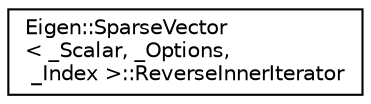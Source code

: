 digraph "Graphical Class Hierarchy"
{
  edge [fontname="Helvetica",fontsize="10",labelfontname="Helvetica",labelfontsize="10"];
  node [fontname="Helvetica",fontsize="10",shape=record];
  rankdir="LR";
  Node1 [label="Eigen::SparseVector\l\< _Scalar, _Options,\l _Index \>::ReverseInnerIterator",height=0.2,width=0.4,color="black", fillcolor="white", style="filled",URL="$class_eigen_1_1_sparse_vector_1_1_reverse_inner_iterator.html"];
}
